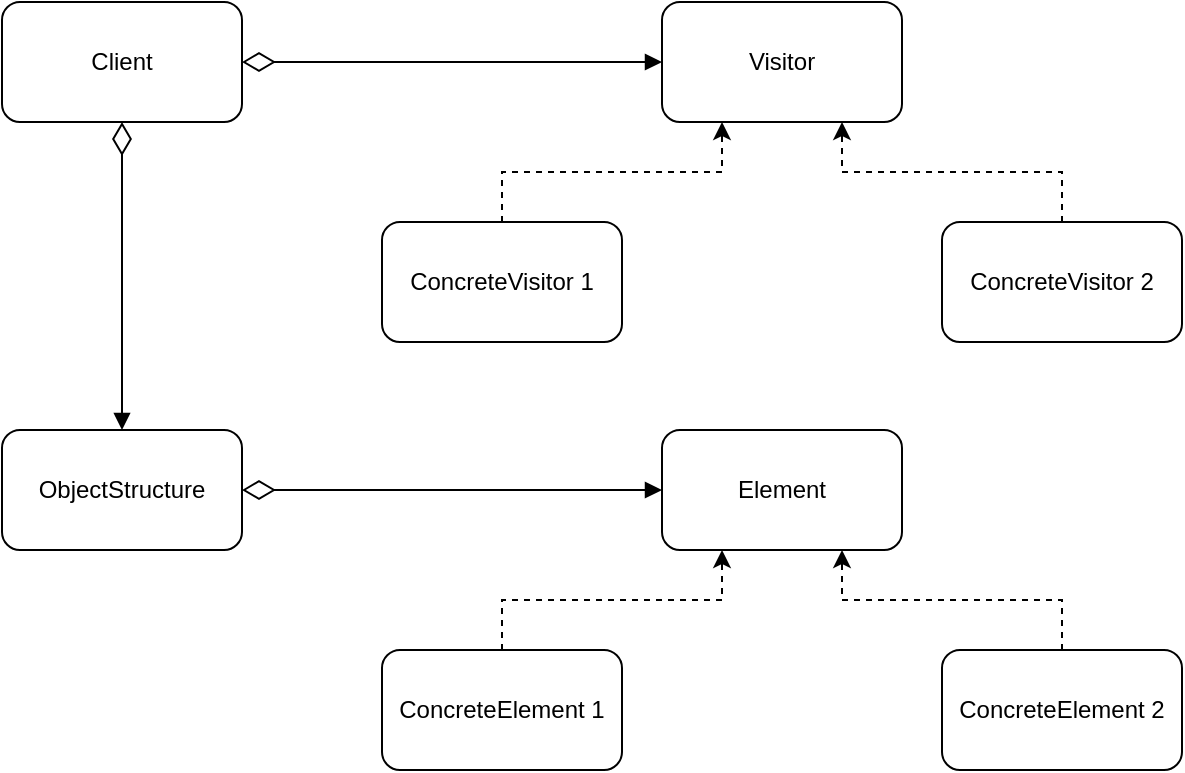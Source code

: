 <mxfile version="10.7.1" type="device"><diagram id="v5gqFKE6uxzamXBTOpiW" name="第 1 页"><mxGraphModel dx="1885" dy="808" grid="1" gridSize="10" guides="1" tooltips="1" connect="1" arrows="1" fold="1" page="1" pageScale="1" pageWidth="827" pageHeight="1169" math="0" shadow="0"><root><mxCell id="0"/><mxCell id="1" parent="0"/><mxCell id="jdfM56W5Kv-aFDe-1Jw4-20" style="edgeStyle=orthogonalEdgeStyle;rounded=0;orthogonalLoop=1;jettySize=auto;html=1;exitX=0.5;exitY=0;exitDx=0;exitDy=0;entryX=0.25;entryY=1;entryDx=0;entryDy=0;dashed=1;" edge="1" parent="1" source="jdfM56W5Kv-aFDe-1Jw4-9" target="jdfM56W5Kv-aFDe-1Jw4-10"><mxGeometry relative="1" as="geometry"/></mxCell><mxCell id="jdfM56W5Kv-aFDe-1Jw4-9" value="&lt;span&gt;ConcreteVisitor 1&lt;/span&gt;" style="rounded=1;whiteSpace=wrap;html=1;" vertex="1" parent="1"><mxGeometry x="170" y="260" width="120" height="60" as="geometry"/></mxCell><mxCell id="jdfM56W5Kv-aFDe-1Jw4-10" value="Visitor" style="rounded=1;whiteSpace=wrap;html=1;" vertex="1" parent="1"><mxGeometry x="310" y="150" width="120" height="60" as="geometry"/></mxCell><mxCell id="jdfM56W5Kv-aFDe-1Jw4-11" value="Client" style="rounded=1;whiteSpace=wrap;html=1;" vertex="1" parent="1"><mxGeometry x="-20" y="150" width="120" height="60" as="geometry"/></mxCell><mxCell id="jdfM56W5Kv-aFDe-1Jw4-21" style="edgeStyle=orthogonalEdgeStyle;rounded=0;orthogonalLoop=1;jettySize=auto;html=1;exitX=0.5;exitY=0;exitDx=0;exitDy=0;entryX=0.75;entryY=1;entryDx=0;entryDy=0;dashed=1;" edge="1" parent="1" source="jdfM56W5Kv-aFDe-1Jw4-12" target="jdfM56W5Kv-aFDe-1Jw4-10"><mxGeometry relative="1" as="geometry"/></mxCell><mxCell id="jdfM56W5Kv-aFDe-1Jw4-12" value="&lt;span&gt;ConcreteVisitor 2&lt;/span&gt;" style="rounded=1;whiteSpace=wrap;html=1;" vertex="1" parent="1"><mxGeometry x="450" y="260" width="120" height="60" as="geometry"/></mxCell><mxCell id="jdfM56W5Kv-aFDe-1Jw4-13" value="Element" style="rounded=1;whiteSpace=wrap;html=1;" vertex="1" parent="1"><mxGeometry x="310" y="364" width="120" height="60" as="geometry"/></mxCell><mxCell id="jdfM56W5Kv-aFDe-1Jw4-22" style="edgeStyle=orthogonalEdgeStyle;rounded=0;orthogonalLoop=1;jettySize=auto;html=1;exitX=0.5;exitY=0;exitDx=0;exitDy=0;entryX=0.25;entryY=1;entryDx=0;entryDy=0;dashed=1;" edge="1" parent="1" source="jdfM56W5Kv-aFDe-1Jw4-14" target="jdfM56W5Kv-aFDe-1Jw4-13"><mxGeometry relative="1" as="geometry"/></mxCell><mxCell id="jdfM56W5Kv-aFDe-1Jw4-14" value="ConcreteElement 1" style="rounded=1;whiteSpace=wrap;html=1;" vertex="1" parent="1"><mxGeometry x="170" y="474" width="120" height="60" as="geometry"/></mxCell><mxCell id="jdfM56W5Kv-aFDe-1Jw4-23" style="edgeStyle=orthogonalEdgeStyle;rounded=0;orthogonalLoop=1;jettySize=auto;html=1;exitX=0.5;exitY=0;exitDx=0;exitDy=0;entryX=0.75;entryY=1;entryDx=0;entryDy=0;dashed=1;" edge="1" parent="1" source="jdfM56W5Kv-aFDe-1Jw4-15" target="jdfM56W5Kv-aFDe-1Jw4-13"><mxGeometry relative="1" as="geometry"/></mxCell><mxCell id="jdfM56W5Kv-aFDe-1Jw4-15" value="&lt;span&gt;ConcreteElement 2&lt;/span&gt;" style="rounded=1;whiteSpace=wrap;html=1;" vertex="1" parent="1"><mxGeometry x="450" y="474" width="120" height="60" as="geometry"/></mxCell><mxCell id="jdfM56W5Kv-aFDe-1Jw4-19" value="&lt;span&gt;ObjectStructure&lt;/span&gt;" style="rounded=1;whiteSpace=wrap;html=1;" vertex="1" parent="1"><mxGeometry x="-20" y="364" width="120" height="60" as="geometry"/></mxCell><mxCell id="jdfM56W5Kv-aFDe-1Jw4-25" value="" style="startArrow=diamondThin;startFill=0;startSize=14;endArrow=block;endFill=1;endSize=6;html=1;entryX=0;entryY=0.5;entryDx=0;entryDy=0;exitX=1;exitY=0.5;exitDx=0;exitDy=0;" edge="1" parent="1" source="jdfM56W5Kv-aFDe-1Jw4-11" target="jdfM56W5Kv-aFDe-1Jw4-10"><mxGeometry width="100" relative="1" as="geometry"><mxPoint x="90" y="140" as="sourcePoint"/><mxPoint x="190" y="140" as="targetPoint"/></mxGeometry></mxCell><mxCell id="jdfM56W5Kv-aFDe-1Jw4-26" value="" style="startArrow=diamondThin;startFill=0;startSize=14;endArrow=block;endFill=1;endSize=6;html=1;entryX=0;entryY=0.5;entryDx=0;entryDy=0;exitX=1;exitY=0.5;exitDx=0;exitDy=0;" edge="1" parent="1"><mxGeometry width="100" relative="1" as="geometry"><mxPoint x="100" y="394" as="sourcePoint"/><mxPoint x="310" y="394" as="targetPoint"/></mxGeometry></mxCell><mxCell id="jdfM56W5Kv-aFDe-1Jw4-27" value="" style="startArrow=diamondThin;startFill=0;startSize=14;endArrow=block;endFill=1;endSize=6;html=1;entryX=0.5;entryY=0;entryDx=0;entryDy=0;exitX=0.5;exitY=1;exitDx=0;exitDy=0;" edge="1" parent="1" source="jdfM56W5Kv-aFDe-1Jw4-11" target="jdfM56W5Kv-aFDe-1Jw4-19"><mxGeometry width="100" relative="1" as="geometry"><mxPoint x="-20" y="270" as="sourcePoint"/><mxPoint x="230" y="289" as="targetPoint"/></mxGeometry></mxCell></root></mxGraphModel></diagram></mxfile>